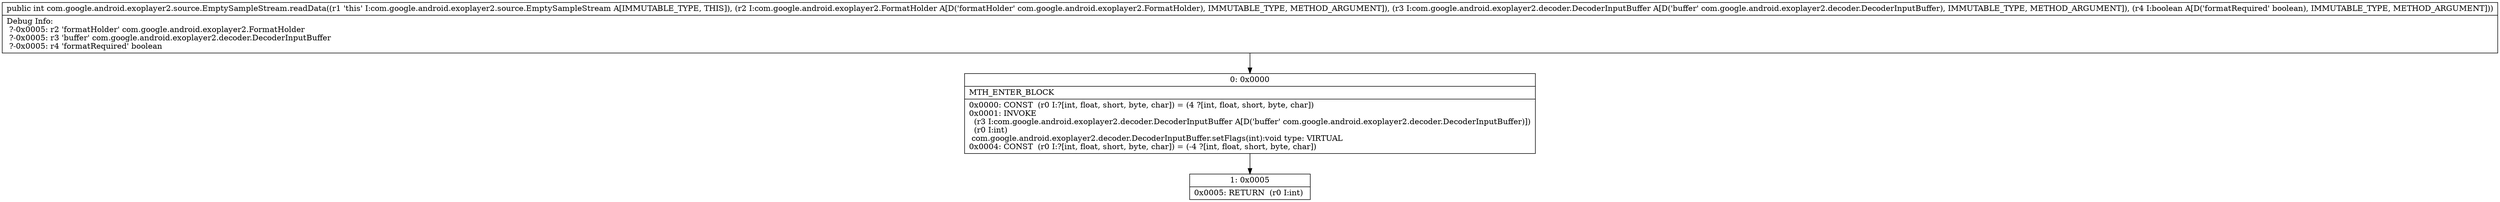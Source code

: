 digraph "CFG forcom.google.android.exoplayer2.source.EmptySampleStream.readData(Lcom\/google\/android\/exoplayer2\/FormatHolder;Lcom\/google\/android\/exoplayer2\/decoder\/DecoderInputBuffer;Z)I" {
Node_0 [shape=record,label="{0\:\ 0x0000|MTH_ENTER_BLOCK\l|0x0000: CONST  (r0 I:?[int, float, short, byte, char]) = (4 ?[int, float, short, byte, char]) \l0x0001: INVOKE  \l  (r3 I:com.google.android.exoplayer2.decoder.DecoderInputBuffer A[D('buffer' com.google.android.exoplayer2.decoder.DecoderInputBuffer)])\l  (r0 I:int)\l com.google.android.exoplayer2.decoder.DecoderInputBuffer.setFlags(int):void type: VIRTUAL \l0x0004: CONST  (r0 I:?[int, float, short, byte, char]) = (\-4 ?[int, float, short, byte, char]) \l}"];
Node_1 [shape=record,label="{1\:\ 0x0005|0x0005: RETURN  (r0 I:int) \l}"];
MethodNode[shape=record,label="{public int com.google.android.exoplayer2.source.EmptySampleStream.readData((r1 'this' I:com.google.android.exoplayer2.source.EmptySampleStream A[IMMUTABLE_TYPE, THIS]), (r2 I:com.google.android.exoplayer2.FormatHolder A[D('formatHolder' com.google.android.exoplayer2.FormatHolder), IMMUTABLE_TYPE, METHOD_ARGUMENT]), (r3 I:com.google.android.exoplayer2.decoder.DecoderInputBuffer A[D('buffer' com.google.android.exoplayer2.decoder.DecoderInputBuffer), IMMUTABLE_TYPE, METHOD_ARGUMENT]), (r4 I:boolean A[D('formatRequired' boolean), IMMUTABLE_TYPE, METHOD_ARGUMENT]))  | Debug Info:\l  ?\-0x0005: r2 'formatHolder' com.google.android.exoplayer2.FormatHolder\l  ?\-0x0005: r3 'buffer' com.google.android.exoplayer2.decoder.DecoderInputBuffer\l  ?\-0x0005: r4 'formatRequired' boolean\l}"];
MethodNode -> Node_0;
Node_0 -> Node_1;
}

